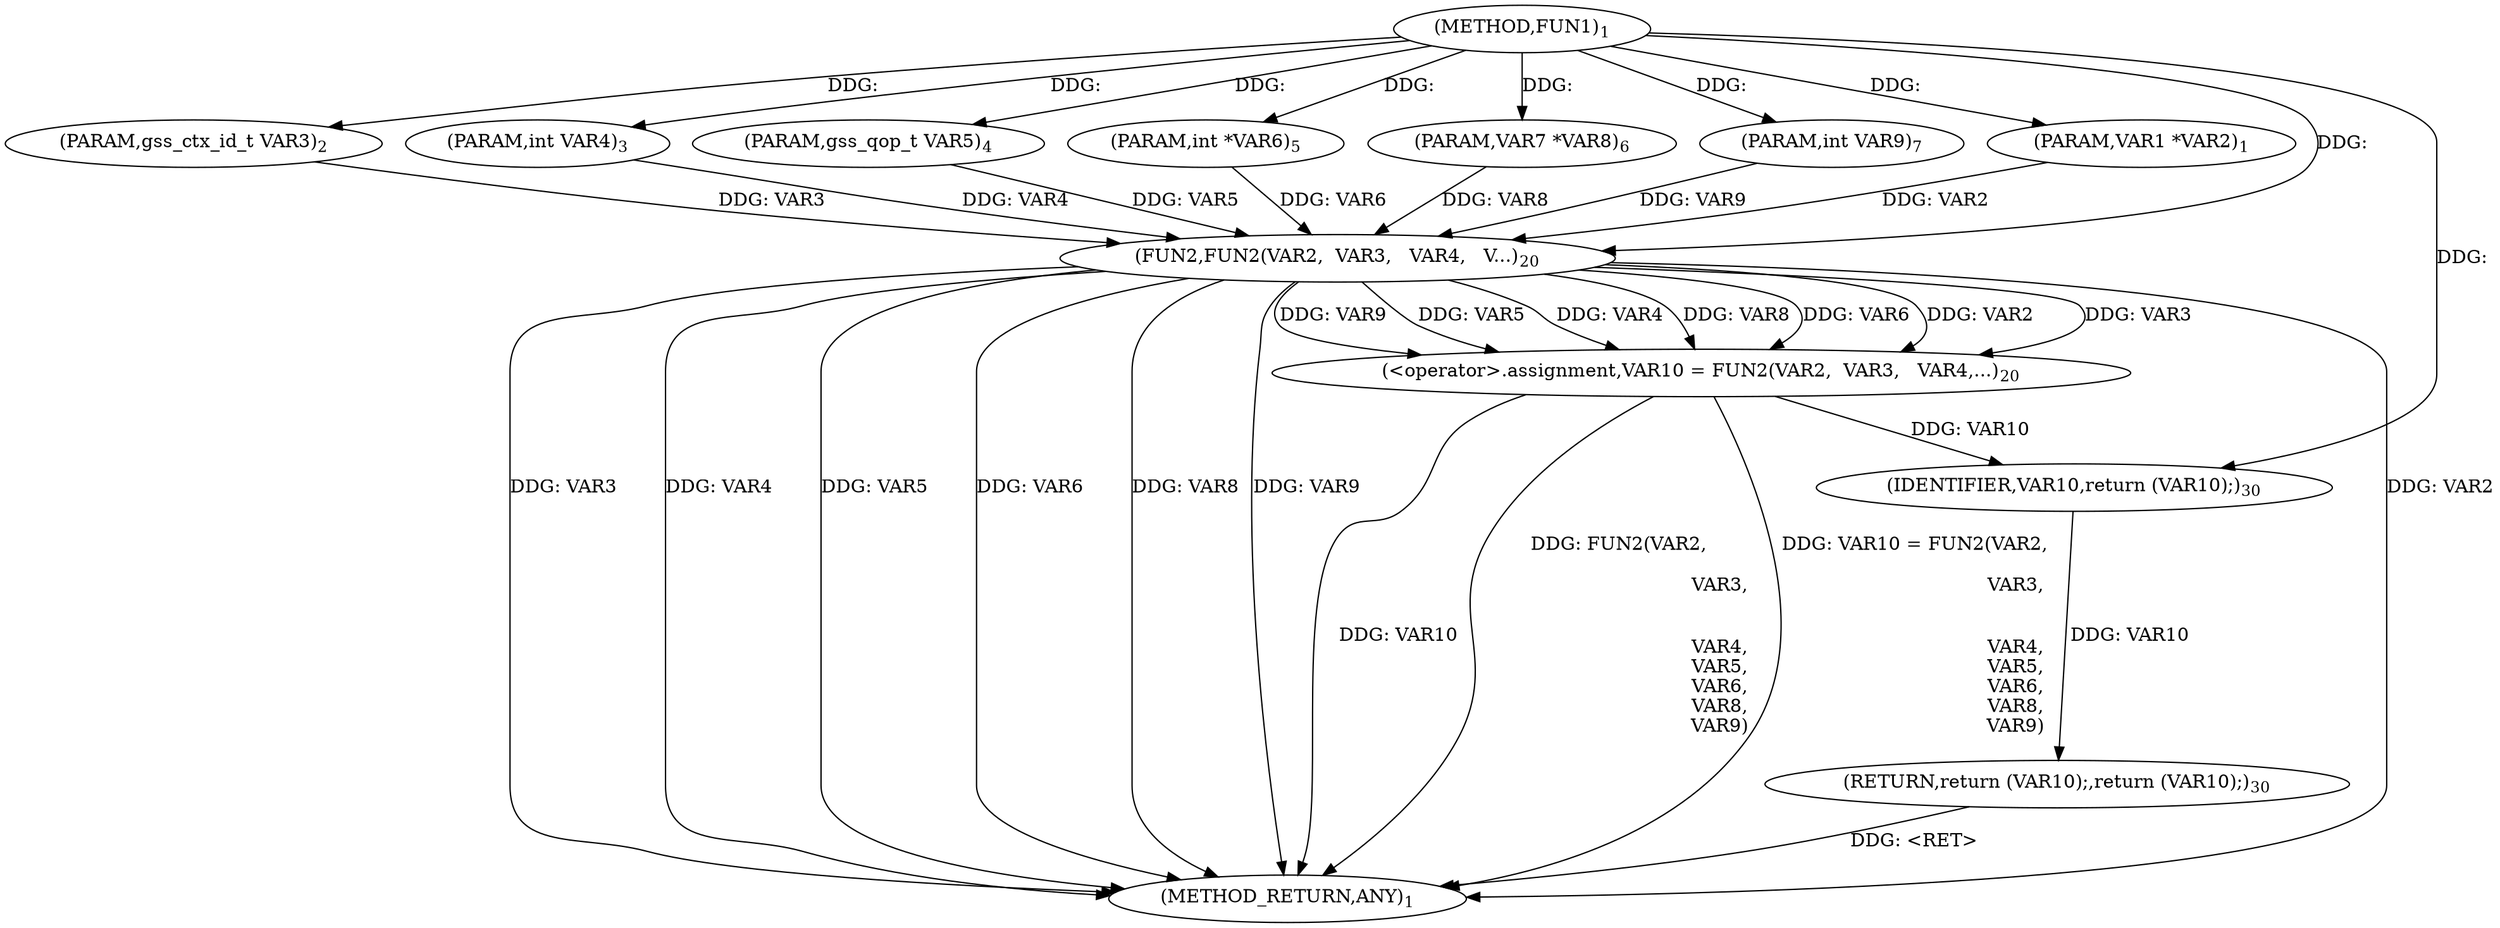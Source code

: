 digraph "FUN1" {  
"8" [label = <(METHOD,FUN1)<SUB>1</SUB>> ]
"30" [label = <(METHOD_RETURN,ANY)<SUB>1</SUB>> ]
"9" [label = <(PARAM,VAR1 *VAR2)<SUB>1</SUB>> ]
"10" [label = <(PARAM,gss_ctx_id_t VAR3)<SUB>2</SUB>> ]
"11" [label = <(PARAM,int VAR4)<SUB>3</SUB>> ]
"12" [label = <(PARAM,gss_qop_t VAR5)<SUB>4</SUB>> ]
"13" [label = <(PARAM,int *VAR6)<SUB>5</SUB>> ]
"14" [label = <(PARAM,VAR7 *VAR8)<SUB>6</SUB>> ]
"15" [label = <(PARAM,int VAR9)<SUB>7</SUB>> ]
"18" [label = <(&lt;operator&gt;.assignment,VAR10 = FUN2(VAR2,

				  VAR3,


 				  VAR4,
...)<SUB>20</SUB>> ]
"28" [label = <(RETURN,return (VAR10);,return (VAR10);)<SUB>30</SUB>> ]
"29" [label = <(IDENTIFIER,VAR10,return (VAR10);)<SUB>30</SUB>> ]
"20" [label = <(FUN2,FUN2(VAR2,

				  VAR3,


 				  VAR4,
 				  V...)<SUB>20</SUB>> ]
  "28" -> "30"  [ label = "DDG: &lt;RET&gt;"] 
  "18" -> "30"  [ label = "DDG: VAR10"] 
  "20" -> "30"  [ label = "DDG: VAR2"] 
  "20" -> "30"  [ label = "DDG: VAR3"] 
  "20" -> "30"  [ label = "DDG: VAR4"] 
  "20" -> "30"  [ label = "DDG: VAR5"] 
  "20" -> "30"  [ label = "DDG: VAR6"] 
  "20" -> "30"  [ label = "DDG: VAR8"] 
  "20" -> "30"  [ label = "DDG: VAR9"] 
  "18" -> "30"  [ label = "DDG: FUN2(VAR2,

				  VAR3,


 				  VAR4,
 				  VAR5,
 				  VAR6,
				  VAR8,
				  VAR9)"] 
  "18" -> "30"  [ label = "DDG: VAR10 = FUN2(VAR2,

				  VAR3,


 				  VAR4,
 				  VAR5,
 				  VAR6,
				  VAR8,
				  VAR9)"] 
  "8" -> "9"  [ label = "DDG: "] 
  "8" -> "10"  [ label = "DDG: "] 
  "8" -> "11"  [ label = "DDG: "] 
  "8" -> "12"  [ label = "DDG: "] 
  "8" -> "13"  [ label = "DDG: "] 
  "8" -> "14"  [ label = "DDG: "] 
  "8" -> "15"  [ label = "DDG: "] 
  "20" -> "18"  [ label = "DDG: VAR3"] 
  "20" -> "18"  [ label = "DDG: VAR9"] 
  "20" -> "18"  [ label = "DDG: VAR5"] 
  "20" -> "18"  [ label = "DDG: VAR4"] 
  "20" -> "18"  [ label = "DDG: VAR8"] 
  "20" -> "18"  [ label = "DDG: VAR6"] 
  "20" -> "18"  [ label = "DDG: VAR2"] 
  "29" -> "28"  [ label = "DDG: VAR10"] 
  "18" -> "29"  [ label = "DDG: VAR10"] 
  "8" -> "29"  [ label = "DDG: "] 
  "9" -> "20"  [ label = "DDG: VAR2"] 
  "8" -> "20"  [ label = "DDG: "] 
  "10" -> "20"  [ label = "DDG: VAR3"] 
  "11" -> "20"  [ label = "DDG: VAR4"] 
  "12" -> "20"  [ label = "DDG: VAR5"] 
  "13" -> "20"  [ label = "DDG: VAR6"] 
  "14" -> "20"  [ label = "DDG: VAR8"] 
  "15" -> "20"  [ label = "DDG: VAR9"] 
}
